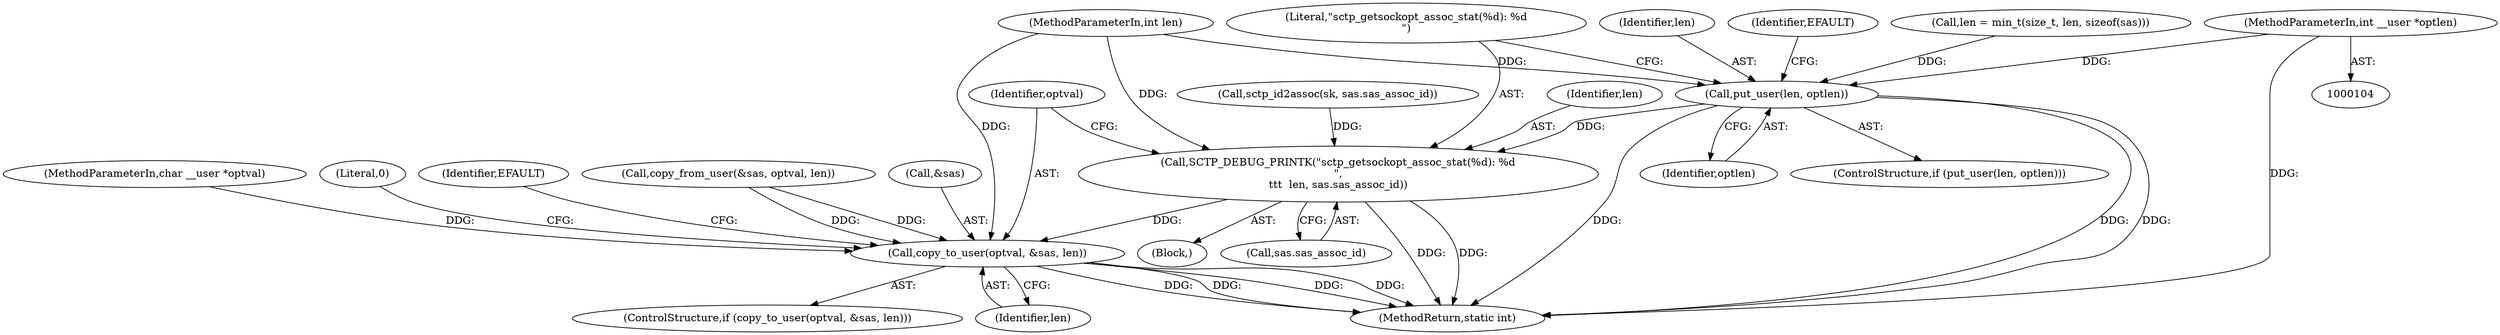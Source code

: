 digraph "0_linux_726bc6b092da4c093eb74d13c07184b18c1af0f1@pointer" {
"1000108" [label="(MethodParameterIn,int __user *optlen)"];
"1000310" [label="(Call,put_user(len, optlen))"];
"1000316" [label="(Call,SCTP_DEBUG_PRINTK(\"sctp_getsockopt_assoc_stat(%d): %d\n\",\n\t\t\t  len, sas.sas_assoc_id))"];
"1000323" [label="(Call,copy_to_user(optval, &sas, len))"];
"1000317" [label="(Literal,\"sctp_getsockopt_assoc_stat(%d): %d\n\")"];
"1000330" [label="(Identifier,EFAULT)"];
"1000109" [label="(Block,)"];
"1000311" [label="(Identifier,len)"];
"1000312" [label="(Identifier,optlen)"];
"1000315" [label="(Identifier,EFAULT)"];
"1000302" [label="(Call,len = min_t(size_t, len, sizeof(sas)))"];
"1000325" [label="(Call,&sas)"];
"1000318" [label="(Identifier,len)"];
"1000322" [label="(ControlStructure,if (copy_to_user(optval, &sas, len)))"];
"1000323" [label="(Call,copy_to_user(optval, &sas, len))"];
"1000124" [label="(Call,copy_from_user(&sas, optval, len))"];
"1000316" [label="(Call,SCTP_DEBUG_PRINTK(\"sctp_getsockopt_assoc_stat(%d): %d\n\",\n\t\t\t  len, sas.sas_assoc_id))"];
"1000309" [label="(ControlStructure,if (put_user(len, optlen)))"];
"1000107" [label="(MethodParameterIn,char __user *optval)"];
"1000310" [label="(Call,put_user(len, optlen))"];
"1000108" [label="(MethodParameterIn,int __user *optlen)"];
"1000319" [label="(Call,sas.sas_assoc_id)"];
"1000134" [label="(Call,sctp_id2assoc(sk, sas.sas_assoc_id))"];
"1000333" [label="(MethodReturn,static int)"];
"1000332" [label="(Literal,0)"];
"1000106" [label="(MethodParameterIn,int len)"];
"1000327" [label="(Identifier,len)"];
"1000324" [label="(Identifier,optval)"];
"1000108" -> "1000104"  [label="AST: "];
"1000108" -> "1000333"  [label="DDG: "];
"1000108" -> "1000310"  [label="DDG: "];
"1000310" -> "1000309"  [label="AST: "];
"1000310" -> "1000312"  [label="CFG: "];
"1000311" -> "1000310"  [label="AST: "];
"1000312" -> "1000310"  [label="AST: "];
"1000315" -> "1000310"  [label="CFG: "];
"1000317" -> "1000310"  [label="CFG: "];
"1000310" -> "1000333"  [label="DDG: "];
"1000310" -> "1000333"  [label="DDG: "];
"1000310" -> "1000333"  [label="DDG: "];
"1000302" -> "1000310"  [label="DDG: "];
"1000106" -> "1000310"  [label="DDG: "];
"1000310" -> "1000316"  [label="DDG: "];
"1000316" -> "1000109"  [label="AST: "];
"1000316" -> "1000319"  [label="CFG: "];
"1000317" -> "1000316"  [label="AST: "];
"1000318" -> "1000316"  [label="AST: "];
"1000319" -> "1000316"  [label="AST: "];
"1000324" -> "1000316"  [label="CFG: "];
"1000316" -> "1000333"  [label="DDG: "];
"1000316" -> "1000333"  [label="DDG: "];
"1000106" -> "1000316"  [label="DDG: "];
"1000134" -> "1000316"  [label="DDG: "];
"1000316" -> "1000323"  [label="DDG: "];
"1000323" -> "1000322"  [label="AST: "];
"1000323" -> "1000327"  [label="CFG: "];
"1000324" -> "1000323"  [label="AST: "];
"1000325" -> "1000323"  [label="AST: "];
"1000327" -> "1000323"  [label="AST: "];
"1000330" -> "1000323"  [label="CFG: "];
"1000332" -> "1000323"  [label="CFG: "];
"1000323" -> "1000333"  [label="DDG: "];
"1000323" -> "1000333"  [label="DDG: "];
"1000323" -> "1000333"  [label="DDG: "];
"1000323" -> "1000333"  [label="DDG: "];
"1000124" -> "1000323"  [label="DDG: "];
"1000124" -> "1000323"  [label="DDG: "];
"1000107" -> "1000323"  [label="DDG: "];
"1000106" -> "1000323"  [label="DDG: "];
}

